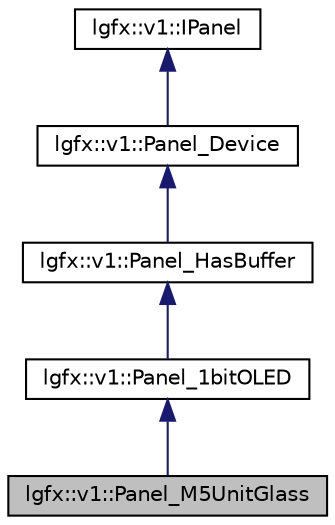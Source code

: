digraph "lgfx::v1::Panel_M5UnitGlass"
{
 // LATEX_PDF_SIZE
  edge [fontname="Helvetica",fontsize="10",labelfontname="Helvetica",labelfontsize="10"];
  node [fontname="Helvetica",fontsize="10",shape=record];
  Node1 [label="lgfx::v1::Panel_M5UnitGlass",height=0.2,width=0.4,color="black", fillcolor="grey75", style="filled", fontcolor="black",tooltip=" "];
  Node2 -> Node1 [dir="back",color="midnightblue",fontsize="10",style="solid",fontname="Helvetica"];
  Node2 [label="lgfx::v1::Panel_1bitOLED",height=0.2,width=0.4,color="black", fillcolor="white", style="filled",URL="$structlgfx_1_1v1_1_1Panel__1bitOLED.html",tooltip=" "];
  Node3 -> Node2 [dir="back",color="midnightblue",fontsize="10",style="solid",fontname="Helvetica"];
  Node3 [label="lgfx::v1::Panel_HasBuffer",height=0.2,width=0.4,color="black", fillcolor="white", style="filled",URL="$structlgfx_1_1v1_1_1Panel__HasBuffer.html",tooltip=" "];
  Node4 -> Node3 [dir="back",color="midnightblue",fontsize="10",style="solid",fontname="Helvetica"];
  Node4 [label="lgfx::v1::Panel_Device",height=0.2,width=0.4,color="black", fillcolor="white", style="filled",URL="$structlgfx_1_1v1_1_1Panel__Device.html",tooltip=" "];
  Node5 -> Node4 [dir="back",color="midnightblue",fontsize="10",style="solid",fontname="Helvetica"];
  Node5 [label="lgfx::v1::IPanel",height=0.2,width=0.4,color="black", fillcolor="white", style="filled",URL="$structlgfx_1_1v1_1_1IPanel.html",tooltip=" "];
}
